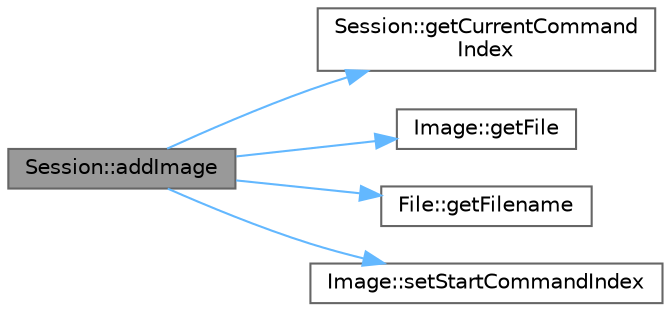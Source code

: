digraph "Session::addImage"
{
 // INTERACTIVE_SVG=YES
 // LATEX_PDF_SIZE
  bgcolor="transparent";
  edge [fontname=Helvetica,fontsize=10,labelfontname=Helvetica,labelfontsize=10];
  node [fontname=Helvetica,fontsize=10,shape=box,height=0.2,width=0.4];
  rankdir="LR";
  Node1 [id="Node000001",label="Session::addImage",height=0.2,width=0.4,color="gray40", fillcolor="grey60", style="filled", fontcolor="black",tooltip="Adds an image to the session."];
  Node1 -> Node2 [id="edge1_Node000001_Node000002",color="steelblue1",style="solid",tooltip=" "];
  Node2 [id="Node000002",label="Session::getCurrentCommand\lIndex",height=0.2,width=0.4,color="grey40", fillcolor="white", style="filled",URL="$class_session.html#a7bd3126fa7650059197984277bb86251",tooltip="Getter for the current command index in the undo stack."];
  Node1 -> Node3 [id="edge2_Node000001_Node000003",color="steelblue1",style="solid",tooltip=" "];
  Node3 [id="Node000003",label="Image::getFile",height=0.2,width=0.4,color="grey40", fillcolor="white", style="filled",URL="$class_image.html#a35e72496d35c7a2e6111d544afb06f61",tooltip="Gets the associated file object."];
  Node1 -> Node4 [id="edge3_Node000001_Node000004",color="steelblue1",style="solid",tooltip=" "];
  Node4 [id="Node000004",label="File::getFilename",height=0.2,width=0.4,color="grey40", fillcolor="white", style="filled",URL="$class_file.html#ada46c01bf260c830f5c37ecb27baf937",tooltip="Returns the file's name."];
  Node1 -> Node5 [id="edge4_Node000001_Node000005",color="steelblue1",style="solid",tooltip=" "];
  Node5 [id="Node000005",label="Image::setStartCommandIndex",height=0.2,width=0.4,color="grey40", fillcolor="white", style="filled",URL="$class_image.html#a47c25fe6e5cfc336f9b41b7be3c68d46",tooltip="Sets the index of start command."];
}
